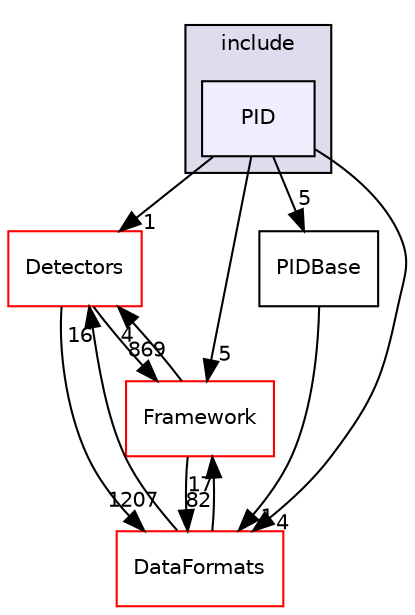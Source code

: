 digraph "/home/travis/build/AliceO2Group/AliceO2/Analysis/DataModel/include/PID" {
  bgcolor=transparent;
  compound=true
  node [ fontsize="10", fontname="Helvetica"];
  edge [ labelfontsize="10", labelfontname="Helvetica"];
  subgraph clusterdir_7683e4c5aa7478ea0e5a46a41c8497b7 {
    graph [ bgcolor="#ddddee", pencolor="black", label="include" fontname="Helvetica", fontsize="10", URL="dir_7683e4c5aa7478ea0e5a46a41c8497b7.html"]
  dir_fbd351ec6b98f95c9f7c5b7ed91033e7 [shape=box, label="PID", style="filled", fillcolor="#eeeeff", pencolor="black", URL="dir_fbd351ec6b98f95c9f7c5b7ed91033e7.html"];
  }
  dir_051dca18e802f8e9474f2e30d29c04e0 [shape=box label="Detectors" color="red" URL="dir_051dca18e802f8e9474f2e30d29c04e0.html"];
  dir_7114413358de58e678b3fdba12d7093d [shape=box label="PIDBase" URL="dir_7114413358de58e678b3fdba12d7093d.html"];
  dir_bcbb2cf9a3d3d83e5515c82071a07177 [shape=box label="Framework" color="red" URL="dir_bcbb2cf9a3d3d83e5515c82071a07177.html"];
  dir_2171f7ec022c5423887b07c69b2f5b48 [shape=box label="DataFormats" color="red" URL="dir_2171f7ec022c5423887b07c69b2f5b48.html"];
  dir_051dca18e802f8e9474f2e30d29c04e0->dir_bcbb2cf9a3d3d83e5515c82071a07177 [headlabel="869", labeldistance=1.5 headhref="dir_000041_000055.html"];
  dir_051dca18e802f8e9474f2e30d29c04e0->dir_2171f7ec022c5423887b07c69b2f5b48 [headlabel="1207", labeldistance=1.5 headhref="dir_000041_000079.html"];
  dir_fbd351ec6b98f95c9f7c5b7ed91033e7->dir_051dca18e802f8e9474f2e30d29c04e0 [headlabel="1", labeldistance=1.5 headhref="dir_000012_000041.html"];
  dir_fbd351ec6b98f95c9f7c5b7ed91033e7->dir_7114413358de58e678b3fdba12d7093d [headlabel="5", labeldistance=1.5 headhref="dir_000012_000013.html"];
  dir_fbd351ec6b98f95c9f7c5b7ed91033e7->dir_bcbb2cf9a3d3d83e5515c82071a07177 [headlabel="5", labeldistance=1.5 headhref="dir_000012_000055.html"];
  dir_fbd351ec6b98f95c9f7c5b7ed91033e7->dir_2171f7ec022c5423887b07c69b2f5b48 [headlabel="4", labeldistance=1.5 headhref="dir_000012_000079.html"];
  dir_7114413358de58e678b3fdba12d7093d->dir_2171f7ec022c5423887b07c69b2f5b48 [headlabel="1", labeldistance=1.5 headhref="dir_000013_000079.html"];
  dir_bcbb2cf9a3d3d83e5515c82071a07177->dir_051dca18e802f8e9474f2e30d29c04e0 [headlabel="4", labeldistance=1.5 headhref="dir_000055_000041.html"];
  dir_bcbb2cf9a3d3d83e5515c82071a07177->dir_2171f7ec022c5423887b07c69b2f5b48 [headlabel="82", labeldistance=1.5 headhref="dir_000055_000079.html"];
  dir_2171f7ec022c5423887b07c69b2f5b48->dir_051dca18e802f8e9474f2e30d29c04e0 [headlabel="16", labeldistance=1.5 headhref="dir_000079_000041.html"];
  dir_2171f7ec022c5423887b07c69b2f5b48->dir_bcbb2cf9a3d3d83e5515c82071a07177 [headlabel="17", labeldistance=1.5 headhref="dir_000079_000055.html"];
}
